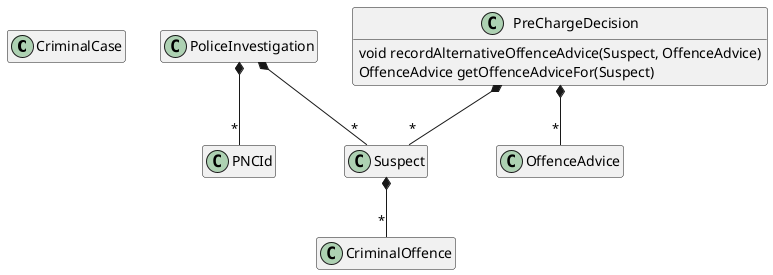 @startuml
hide empty members
hide empty methods

class CriminalCase {
}

class CriminalOffence {
}

class OffenceAdvice {
}

class PNCId {
}

class PoliceInvestigation {
}

class PreChargeDecision {
    void recordAlternativeOffenceAdvice(Suspect, OffenceAdvice)
    OffenceAdvice getOffenceAdviceFor(Suspect)
}

class Suspect    {
}

Suspect *-- "*" CriminalOffence

PoliceInvestigation *-- "*" Suspect

PoliceInvestigation *-- "*" PNCId

PreChargeDecision *-- "*" Suspect

PreChargeDecision *-- "*" OffenceAdvice

@enduml
